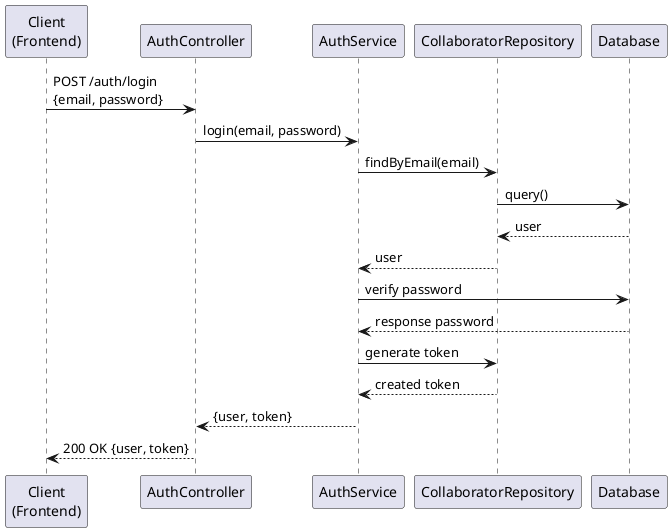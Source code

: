 @startuml
participant "Client\n(Frontend)" as Client
participant "AuthController" as Controller
participant "AuthService" as Service
participant "CollaboratorRepository" as Repo
participant "Database" as DB

Client -> Controller: POST /auth/login\n{email, password}
Controller -> Service: login(email, password)
Service -> Repo: findByEmail(email)
Repo -> DB: query()
DB --> Repo: user
Repo --> Service: user
Service -> DB: verify password
DB --> Service: response password
Service -> Repo: generate token
Repo --> Service : created token
Service --> Controller: {user, token}
Controller --> Client: 200 OK {user, token}
@enduml
